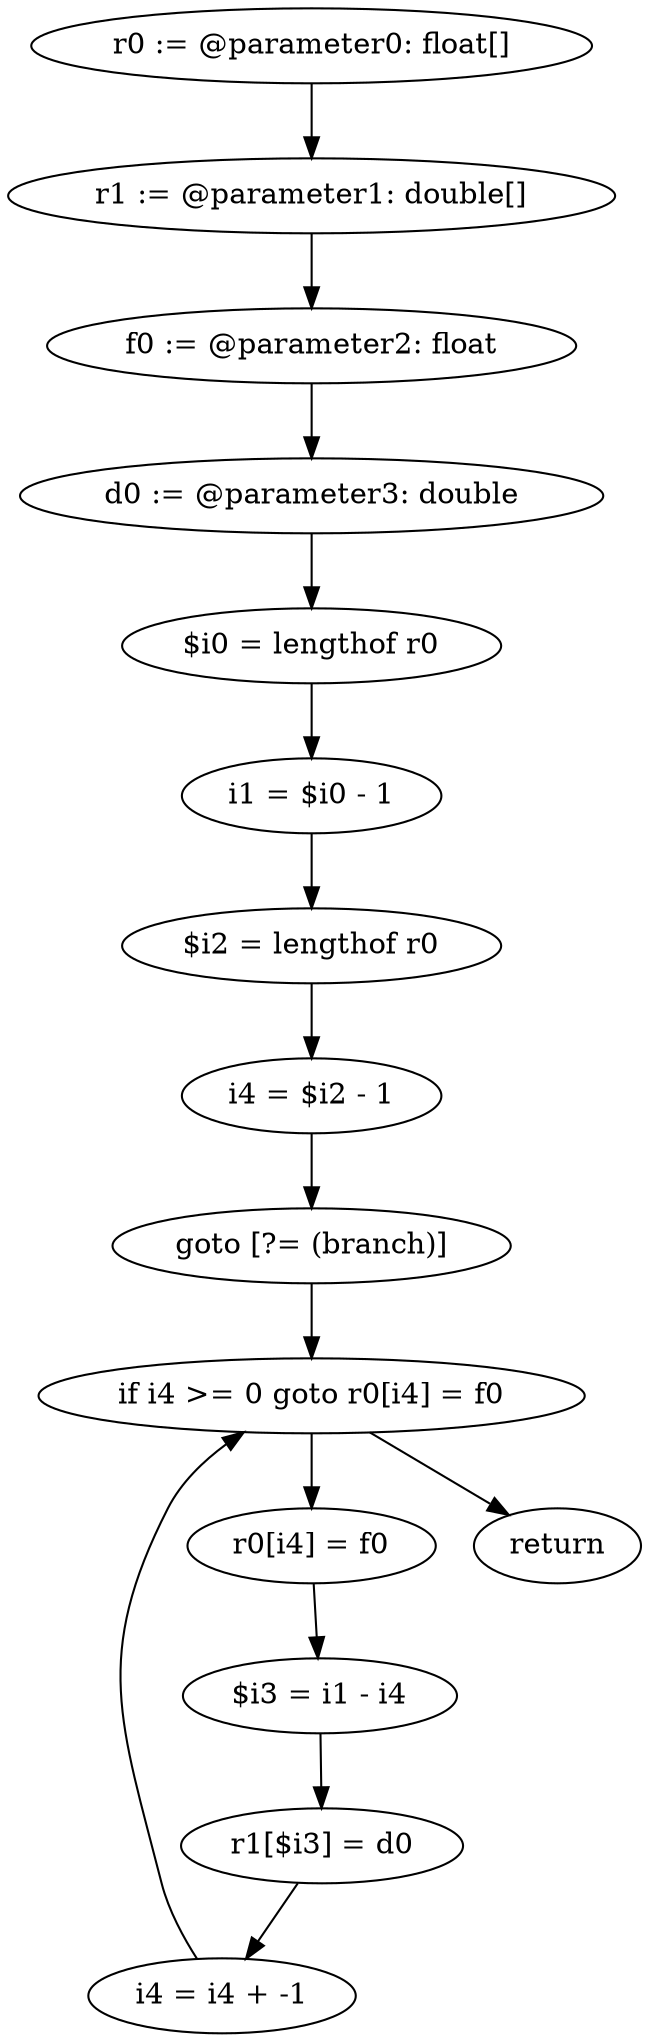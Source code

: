 digraph "unitGraph" {
    "r0 := @parameter0: float[]"
    "r1 := @parameter1: double[]"
    "f0 := @parameter2: float"
    "d0 := @parameter3: double"
    "$i0 = lengthof r0"
    "i1 = $i0 - 1"
    "$i2 = lengthof r0"
    "i4 = $i2 - 1"
    "goto [?= (branch)]"
    "r0[i4] = f0"
    "$i3 = i1 - i4"
    "r1[$i3] = d0"
    "i4 = i4 + -1"
    "if i4 >= 0 goto r0[i4] = f0"
    "return"
    "r0 := @parameter0: float[]"->"r1 := @parameter1: double[]";
    "r1 := @parameter1: double[]"->"f0 := @parameter2: float";
    "f0 := @parameter2: float"->"d0 := @parameter3: double";
    "d0 := @parameter3: double"->"$i0 = lengthof r0";
    "$i0 = lengthof r0"->"i1 = $i0 - 1";
    "i1 = $i0 - 1"->"$i2 = lengthof r0";
    "$i2 = lengthof r0"->"i4 = $i2 - 1";
    "i4 = $i2 - 1"->"goto [?= (branch)]";
    "goto [?= (branch)]"->"if i4 >= 0 goto r0[i4] = f0";
    "r0[i4] = f0"->"$i3 = i1 - i4";
    "$i3 = i1 - i4"->"r1[$i3] = d0";
    "r1[$i3] = d0"->"i4 = i4 + -1";
    "i4 = i4 + -1"->"if i4 >= 0 goto r0[i4] = f0";
    "if i4 >= 0 goto r0[i4] = f0"->"return";
    "if i4 >= 0 goto r0[i4] = f0"->"r0[i4] = f0";
}
